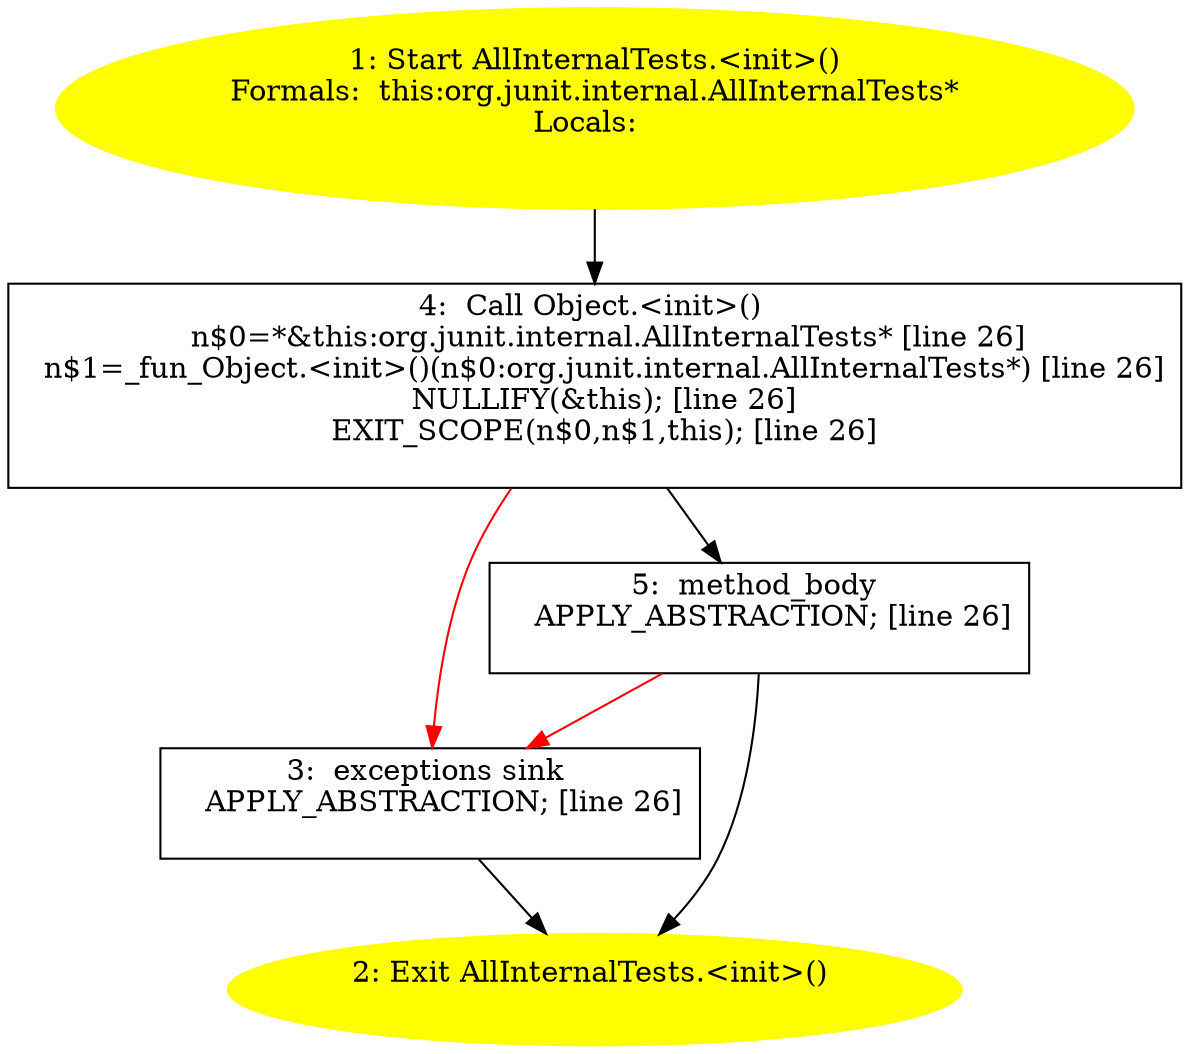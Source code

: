 /* @generated */
digraph cfg {
"org.junit.internal.AllInternalTests.<init>().e7eee098d5a4bdbfa88bd67caabd9da8_1" [label="1: Start AllInternalTests.<init>()\nFormals:  this:org.junit.internal.AllInternalTests*\nLocals:  \n  " color=yellow style=filled]
	

	 "org.junit.internal.AllInternalTests.<init>().e7eee098d5a4bdbfa88bd67caabd9da8_1" -> "org.junit.internal.AllInternalTests.<init>().e7eee098d5a4bdbfa88bd67caabd9da8_4" ;
"org.junit.internal.AllInternalTests.<init>().e7eee098d5a4bdbfa88bd67caabd9da8_2" [label="2: Exit AllInternalTests.<init>() \n  " color=yellow style=filled]
	

"org.junit.internal.AllInternalTests.<init>().e7eee098d5a4bdbfa88bd67caabd9da8_3" [label="3:  exceptions sink \n   APPLY_ABSTRACTION; [line 26]\n " shape="box"]
	

	 "org.junit.internal.AllInternalTests.<init>().e7eee098d5a4bdbfa88bd67caabd9da8_3" -> "org.junit.internal.AllInternalTests.<init>().e7eee098d5a4bdbfa88bd67caabd9da8_2" ;
"org.junit.internal.AllInternalTests.<init>().e7eee098d5a4bdbfa88bd67caabd9da8_4" [label="4:  Call Object.<init>() \n   n$0=*&this:org.junit.internal.AllInternalTests* [line 26]\n  n$1=_fun_Object.<init>()(n$0:org.junit.internal.AllInternalTests*) [line 26]\n  NULLIFY(&this); [line 26]\n  EXIT_SCOPE(n$0,n$1,this); [line 26]\n " shape="box"]
	

	 "org.junit.internal.AllInternalTests.<init>().e7eee098d5a4bdbfa88bd67caabd9da8_4" -> "org.junit.internal.AllInternalTests.<init>().e7eee098d5a4bdbfa88bd67caabd9da8_5" ;
	 "org.junit.internal.AllInternalTests.<init>().e7eee098d5a4bdbfa88bd67caabd9da8_4" -> "org.junit.internal.AllInternalTests.<init>().e7eee098d5a4bdbfa88bd67caabd9da8_3" [color="red" ];
"org.junit.internal.AllInternalTests.<init>().e7eee098d5a4bdbfa88bd67caabd9da8_5" [label="5:  method_body \n   APPLY_ABSTRACTION; [line 26]\n " shape="box"]
	

	 "org.junit.internal.AllInternalTests.<init>().e7eee098d5a4bdbfa88bd67caabd9da8_5" -> "org.junit.internal.AllInternalTests.<init>().e7eee098d5a4bdbfa88bd67caabd9da8_2" ;
	 "org.junit.internal.AllInternalTests.<init>().e7eee098d5a4bdbfa88bd67caabd9da8_5" -> "org.junit.internal.AllInternalTests.<init>().e7eee098d5a4bdbfa88bd67caabd9da8_3" [color="red" ];
}
